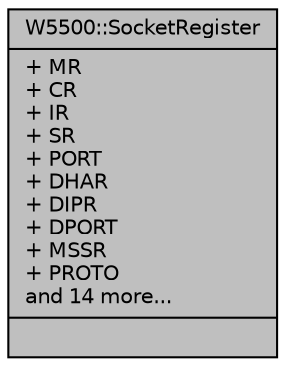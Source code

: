 digraph "W5500::SocketRegister"
{
  edge [fontname="Helvetica",fontsize="10",labelfontname="Helvetica",labelfontsize="10"];
  node [fontname="Helvetica",fontsize="10",shape=record];
  Node1 [label="{W5500::SocketRegister\n|+ MR\l+ CR\l+ IR\l+ SR\l+ PORT\l+ DHAR\l+ DIPR\l+ DPORT\l+ MSSR\l+ PROTO\land 14 more...\l|}",height=0.2,width=0.4,color="black", fillcolor="grey75", style="filled", fontcolor="black"];
}
